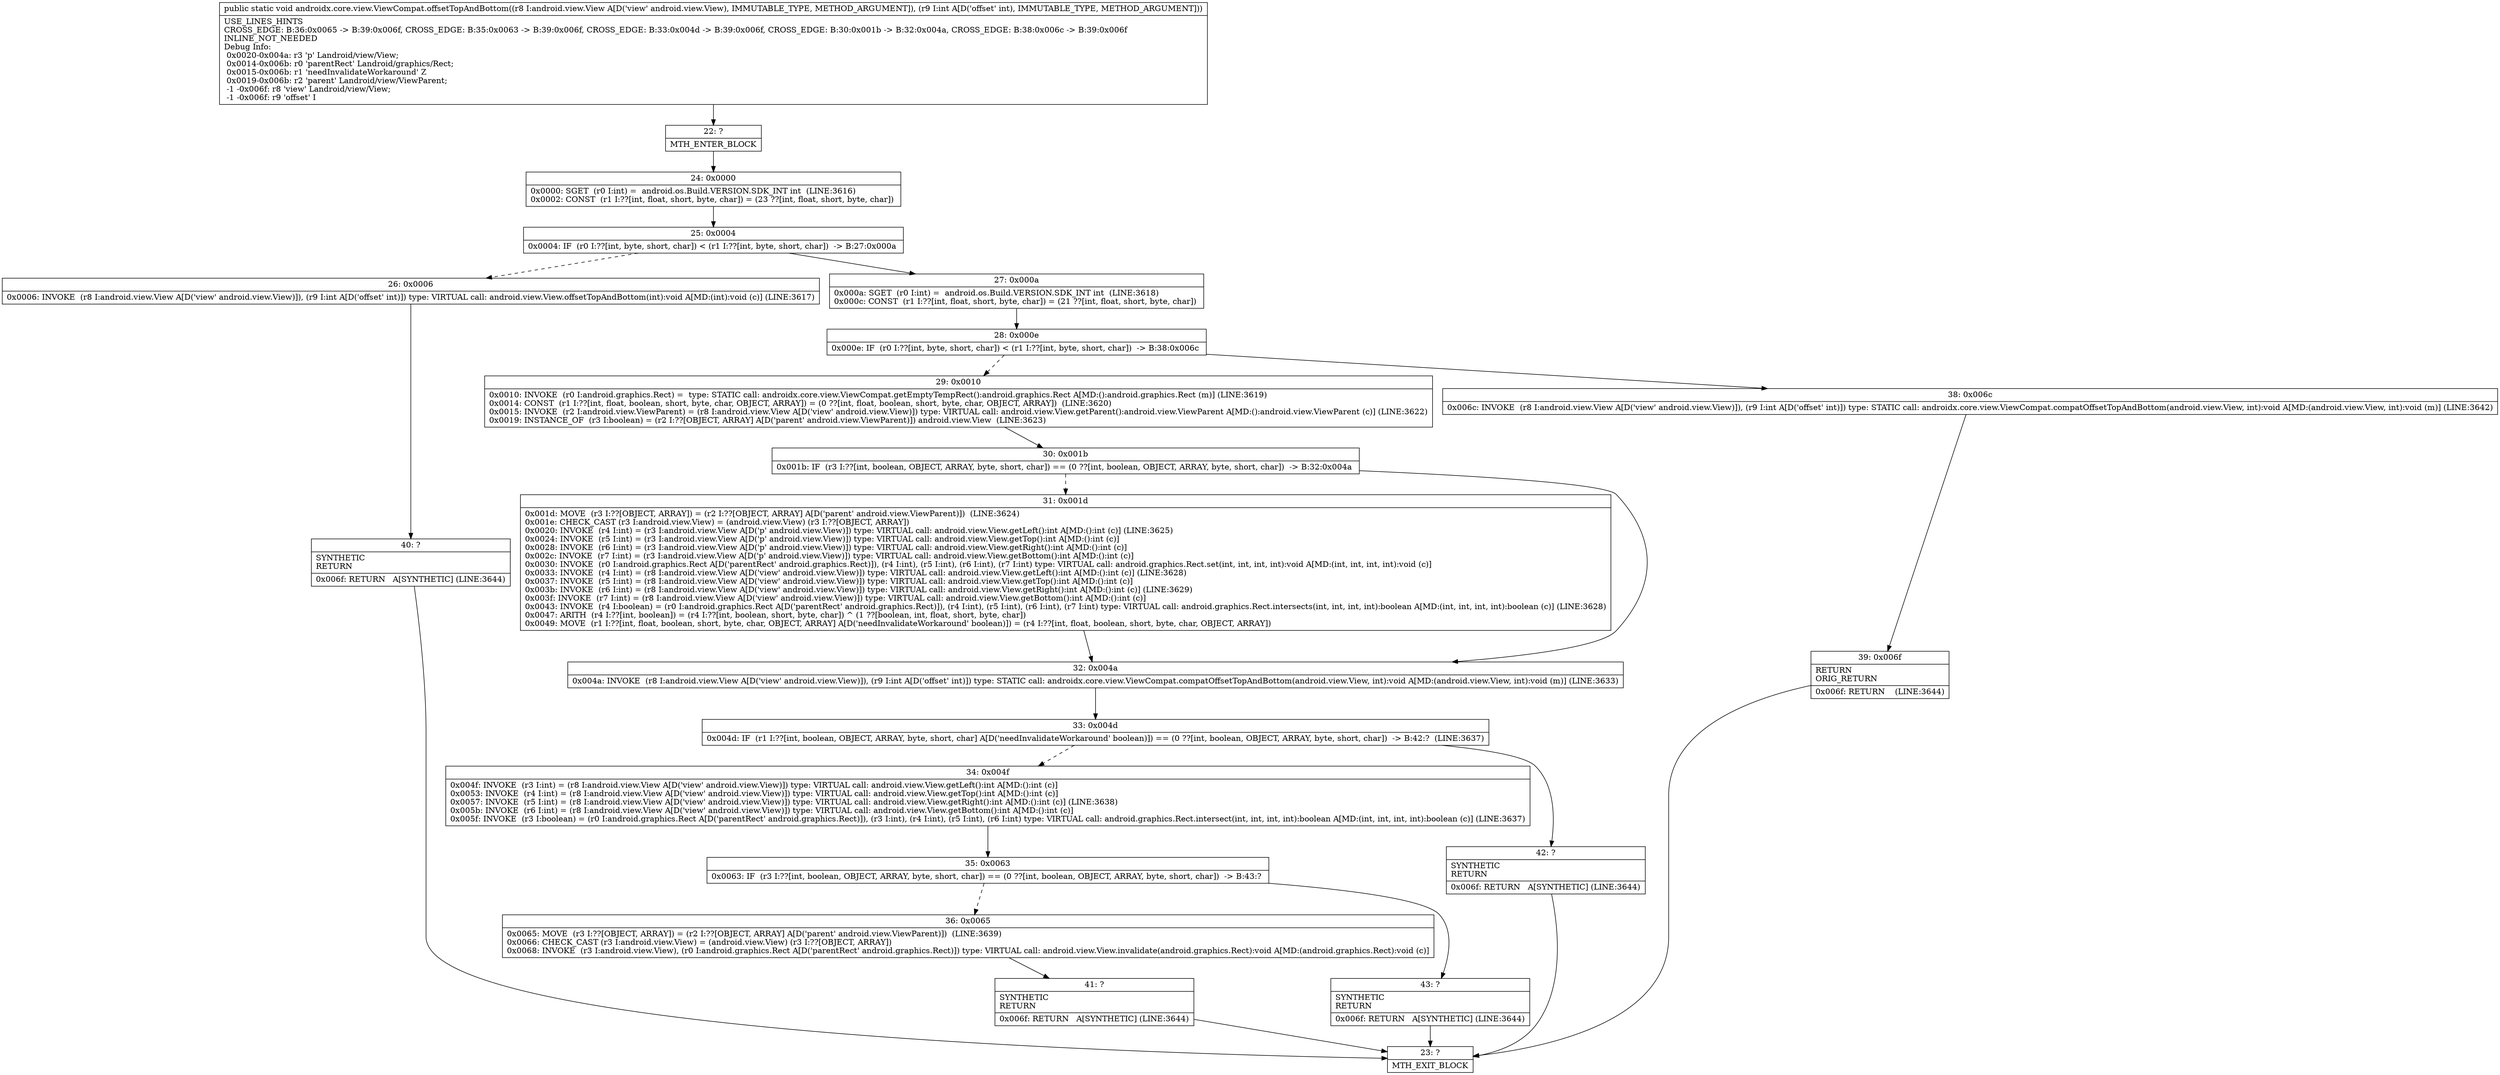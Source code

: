 digraph "CFG forandroidx.core.view.ViewCompat.offsetTopAndBottom(Landroid\/view\/View;I)V" {
Node_22 [shape=record,label="{22\:\ ?|MTH_ENTER_BLOCK\l}"];
Node_24 [shape=record,label="{24\:\ 0x0000|0x0000: SGET  (r0 I:int) =  android.os.Build.VERSION.SDK_INT int  (LINE:3616)\l0x0002: CONST  (r1 I:??[int, float, short, byte, char]) = (23 ??[int, float, short, byte, char]) \l}"];
Node_25 [shape=record,label="{25\:\ 0x0004|0x0004: IF  (r0 I:??[int, byte, short, char]) \< (r1 I:??[int, byte, short, char])  \-\> B:27:0x000a \l}"];
Node_26 [shape=record,label="{26\:\ 0x0006|0x0006: INVOKE  (r8 I:android.view.View A[D('view' android.view.View)]), (r9 I:int A[D('offset' int)]) type: VIRTUAL call: android.view.View.offsetTopAndBottom(int):void A[MD:(int):void (c)] (LINE:3617)\l}"];
Node_40 [shape=record,label="{40\:\ ?|SYNTHETIC\lRETURN\l|0x006f: RETURN   A[SYNTHETIC] (LINE:3644)\l}"];
Node_23 [shape=record,label="{23\:\ ?|MTH_EXIT_BLOCK\l}"];
Node_27 [shape=record,label="{27\:\ 0x000a|0x000a: SGET  (r0 I:int) =  android.os.Build.VERSION.SDK_INT int  (LINE:3618)\l0x000c: CONST  (r1 I:??[int, float, short, byte, char]) = (21 ??[int, float, short, byte, char]) \l}"];
Node_28 [shape=record,label="{28\:\ 0x000e|0x000e: IF  (r0 I:??[int, byte, short, char]) \< (r1 I:??[int, byte, short, char])  \-\> B:38:0x006c \l}"];
Node_29 [shape=record,label="{29\:\ 0x0010|0x0010: INVOKE  (r0 I:android.graphics.Rect) =  type: STATIC call: androidx.core.view.ViewCompat.getEmptyTempRect():android.graphics.Rect A[MD:():android.graphics.Rect (m)] (LINE:3619)\l0x0014: CONST  (r1 I:??[int, float, boolean, short, byte, char, OBJECT, ARRAY]) = (0 ??[int, float, boolean, short, byte, char, OBJECT, ARRAY])  (LINE:3620)\l0x0015: INVOKE  (r2 I:android.view.ViewParent) = (r8 I:android.view.View A[D('view' android.view.View)]) type: VIRTUAL call: android.view.View.getParent():android.view.ViewParent A[MD:():android.view.ViewParent (c)] (LINE:3622)\l0x0019: INSTANCE_OF  (r3 I:boolean) = (r2 I:??[OBJECT, ARRAY] A[D('parent' android.view.ViewParent)]) android.view.View  (LINE:3623)\l}"];
Node_30 [shape=record,label="{30\:\ 0x001b|0x001b: IF  (r3 I:??[int, boolean, OBJECT, ARRAY, byte, short, char]) == (0 ??[int, boolean, OBJECT, ARRAY, byte, short, char])  \-\> B:32:0x004a \l}"];
Node_31 [shape=record,label="{31\:\ 0x001d|0x001d: MOVE  (r3 I:??[OBJECT, ARRAY]) = (r2 I:??[OBJECT, ARRAY] A[D('parent' android.view.ViewParent)])  (LINE:3624)\l0x001e: CHECK_CAST (r3 I:android.view.View) = (android.view.View) (r3 I:??[OBJECT, ARRAY]) \l0x0020: INVOKE  (r4 I:int) = (r3 I:android.view.View A[D('p' android.view.View)]) type: VIRTUAL call: android.view.View.getLeft():int A[MD:():int (c)] (LINE:3625)\l0x0024: INVOKE  (r5 I:int) = (r3 I:android.view.View A[D('p' android.view.View)]) type: VIRTUAL call: android.view.View.getTop():int A[MD:():int (c)]\l0x0028: INVOKE  (r6 I:int) = (r3 I:android.view.View A[D('p' android.view.View)]) type: VIRTUAL call: android.view.View.getRight():int A[MD:():int (c)]\l0x002c: INVOKE  (r7 I:int) = (r3 I:android.view.View A[D('p' android.view.View)]) type: VIRTUAL call: android.view.View.getBottom():int A[MD:():int (c)]\l0x0030: INVOKE  (r0 I:android.graphics.Rect A[D('parentRect' android.graphics.Rect)]), (r4 I:int), (r5 I:int), (r6 I:int), (r7 I:int) type: VIRTUAL call: android.graphics.Rect.set(int, int, int, int):void A[MD:(int, int, int, int):void (c)]\l0x0033: INVOKE  (r4 I:int) = (r8 I:android.view.View A[D('view' android.view.View)]) type: VIRTUAL call: android.view.View.getLeft():int A[MD:():int (c)] (LINE:3628)\l0x0037: INVOKE  (r5 I:int) = (r8 I:android.view.View A[D('view' android.view.View)]) type: VIRTUAL call: android.view.View.getTop():int A[MD:():int (c)]\l0x003b: INVOKE  (r6 I:int) = (r8 I:android.view.View A[D('view' android.view.View)]) type: VIRTUAL call: android.view.View.getRight():int A[MD:():int (c)] (LINE:3629)\l0x003f: INVOKE  (r7 I:int) = (r8 I:android.view.View A[D('view' android.view.View)]) type: VIRTUAL call: android.view.View.getBottom():int A[MD:():int (c)]\l0x0043: INVOKE  (r4 I:boolean) = (r0 I:android.graphics.Rect A[D('parentRect' android.graphics.Rect)]), (r4 I:int), (r5 I:int), (r6 I:int), (r7 I:int) type: VIRTUAL call: android.graphics.Rect.intersects(int, int, int, int):boolean A[MD:(int, int, int, int):boolean (c)] (LINE:3628)\l0x0047: ARITH  (r4 I:??[int, boolean]) = (r4 I:??[int, boolean, short, byte, char]) ^ (1 ??[boolean, int, float, short, byte, char]) \l0x0049: MOVE  (r1 I:??[int, float, boolean, short, byte, char, OBJECT, ARRAY] A[D('needInvalidateWorkaround' boolean)]) = (r4 I:??[int, float, boolean, short, byte, char, OBJECT, ARRAY]) \l}"];
Node_32 [shape=record,label="{32\:\ 0x004a|0x004a: INVOKE  (r8 I:android.view.View A[D('view' android.view.View)]), (r9 I:int A[D('offset' int)]) type: STATIC call: androidx.core.view.ViewCompat.compatOffsetTopAndBottom(android.view.View, int):void A[MD:(android.view.View, int):void (m)] (LINE:3633)\l}"];
Node_33 [shape=record,label="{33\:\ 0x004d|0x004d: IF  (r1 I:??[int, boolean, OBJECT, ARRAY, byte, short, char] A[D('needInvalidateWorkaround' boolean)]) == (0 ??[int, boolean, OBJECT, ARRAY, byte, short, char])  \-\> B:42:?  (LINE:3637)\l}"];
Node_34 [shape=record,label="{34\:\ 0x004f|0x004f: INVOKE  (r3 I:int) = (r8 I:android.view.View A[D('view' android.view.View)]) type: VIRTUAL call: android.view.View.getLeft():int A[MD:():int (c)]\l0x0053: INVOKE  (r4 I:int) = (r8 I:android.view.View A[D('view' android.view.View)]) type: VIRTUAL call: android.view.View.getTop():int A[MD:():int (c)]\l0x0057: INVOKE  (r5 I:int) = (r8 I:android.view.View A[D('view' android.view.View)]) type: VIRTUAL call: android.view.View.getRight():int A[MD:():int (c)] (LINE:3638)\l0x005b: INVOKE  (r6 I:int) = (r8 I:android.view.View A[D('view' android.view.View)]) type: VIRTUAL call: android.view.View.getBottom():int A[MD:():int (c)]\l0x005f: INVOKE  (r3 I:boolean) = (r0 I:android.graphics.Rect A[D('parentRect' android.graphics.Rect)]), (r3 I:int), (r4 I:int), (r5 I:int), (r6 I:int) type: VIRTUAL call: android.graphics.Rect.intersect(int, int, int, int):boolean A[MD:(int, int, int, int):boolean (c)] (LINE:3637)\l}"];
Node_35 [shape=record,label="{35\:\ 0x0063|0x0063: IF  (r3 I:??[int, boolean, OBJECT, ARRAY, byte, short, char]) == (0 ??[int, boolean, OBJECT, ARRAY, byte, short, char])  \-\> B:43:? \l}"];
Node_36 [shape=record,label="{36\:\ 0x0065|0x0065: MOVE  (r3 I:??[OBJECT, ARRAY]) = (r2 I:??[OBJECT, ARRAY] A[D('parent' android.view.ViewParent)])  (LINE:3639)\l0x0066: CHECK_CAST (r3 I:android.view.View) = (android.view.View) (r3 I:??[OBJECT, ARRAY]) \l0x0068: INVOKE  (r3 I:android.view.View), (r0 I:android.graphics.Rect A[D('parentRect' android.graphics.Rect)]) type: VIRTUAL call: android.view.View.invalidate(android.graphics.Rect):void A[MD:(android.graphics.Rect):void (c)]\l}"];
Node_41 [shape=record,label="{41\:\ ?|SYNTHETIC\lRETURN\l|0x006f: RETURN   A[SYNTHETIC] (LINE:3644)\l}"];
Node_43 [shape=record,label="{43\:\ ?|SYNTHETIC\lRETURN\l|0x006f: RETURN   A[SYNTHETIC] (LINE:3644)\l}"];
Node_42 [shape=record,label="{42\:\ ?|SYNTHETIC\lRETURN\l|0x006f: RETURN   A[SYNTHETIC] (LINE:3644)\l}"];
Node_38 [shape=record,label="{38\:\ 0x006c|0x006c: INVOKE  (r8 I:android.view.View A[D('view' android.view.View)]), (r9 I:int A[D('offset' int)]) type: STATIC call: androidx.core.view.ViewCompat.compatOffsetTopAndBottom(android.view.View, int):void A[MD:(android.view.View, int):void (m)] (LINE:3642)\l}"];
Node_39 [shape=record,label="{39\:\ 0x006f|RETURN\lORIG_RETURN\l|0x006f: RETURN    (LINE:3644)\l}"];
MethodNode[shape=record,label="{public static void androidx.core.view.ViewCompat.offsetTopAndBottom((r8 I:android.view.View A[D('view' android.view.View), IMMUTABLE_TYPE, METHOD_ARGUMENT]), (r9 I:int A[D('offset' int), IMMUTABLE_TYPE, METHOD_ARGUMENT]))  | USE_LINES_HINTS\lCROSS_EDGE: B:36:0x0065 \-\> B:39:0x006f, CROSS_EDGE: B:35:0x0063 \-\> B:39:0x006f, CROSS_EDGE: B:33:0x004d \-\> B:39:0x006f, CROSS_EDGE: B:30:0x001b \-\> B:32:0x004a, CROSS_EDGE: B:38:0x006c \-\> B:39:0x006f\lINLINE_NOT_NEEDED\lDebug Info:\l  0x0020\-0x004a: r3 'p' Landroid\/view\/View;\l  0x0014\-0x006b: r0 'parentRect' Landroid\/graphics\/Rect;\l  0x0015\-0x006b: r1 'needInvalidateWorkaround' Z\l  0x0019\-0x006b: r2 'parent' Landroid\/view\/ViewParent;\l  \-1 \-0x006f: r8 'view' Landroid\/view\/View;\l  \-1 \-0x006f: r9 'offset' I\l}"];
MethodNode -> Node_22;Node_22 -> Node_24;
Node_24 -> Node_25;
Node_25 -> Node_26[style=dashed];
Node_25 -> Node_27;
Node_26 -> Node_40;
Node_40 -> Node_23;
Node_27 -> Node_28;
Node_28 -> Node_29[style=dashed];
Node_28 -> Node_38;
Node_29 -> Node_30;
Node_30 -> Node_31[style=dashed];
Node_30 -> Node_32;
Node_31 -> Node_32;
Node_32 -> Node_33;
Node_33 -> Node_34[style=dashed];
Node_33 -> Node_42;
Node_34 -> Node_35;
Node_35 -> Node_36[style=dashed];
Node_35 -> Node_43;
Node_36 -> Node_41;
Node_41 -> Node_23;
Node_43 -> Node_23;
Node_42 -> Node_23;
Node_38 -> Node_39;
Node_39 -> Node_23;
}

